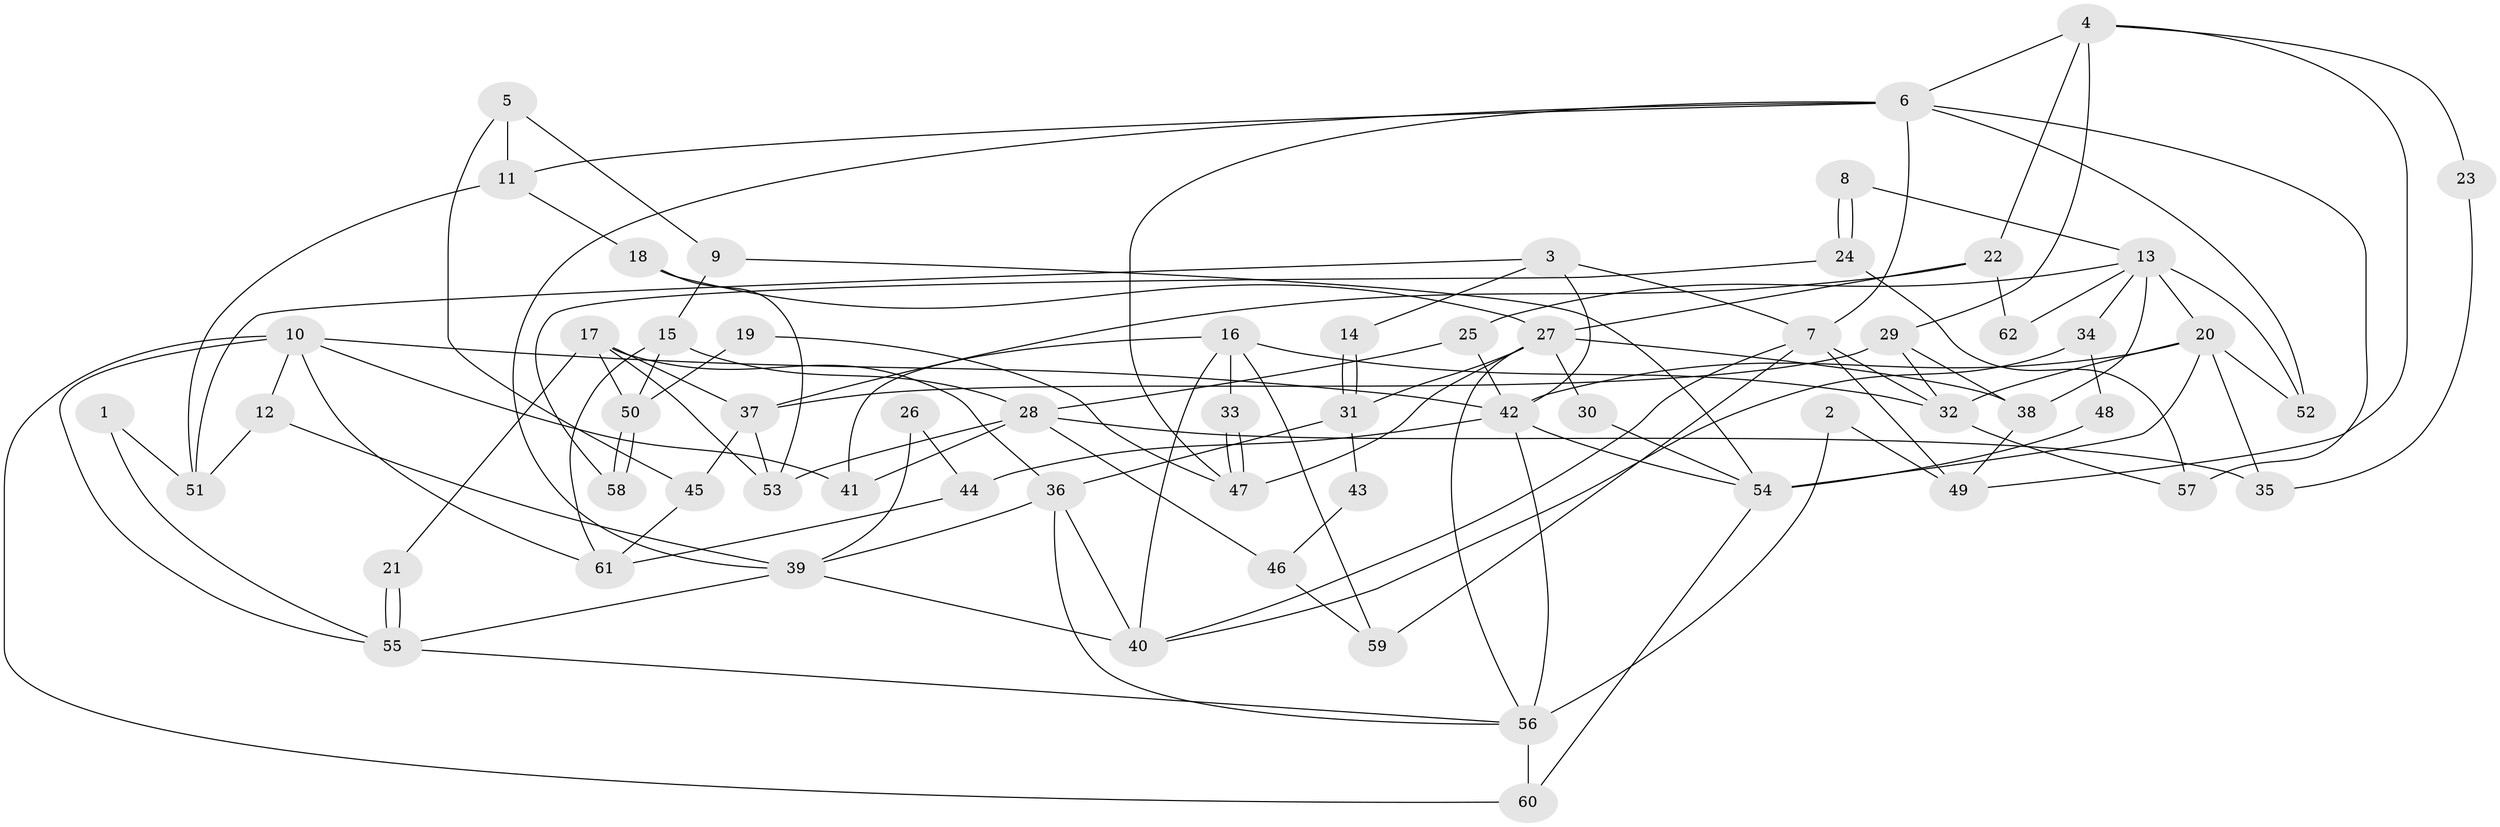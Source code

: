// coarse degree distribution, {3: 0.2, 7: 0.05, 5: 0.1, 4: 0.25, 9: 0.2, 8: 0.05, 6: 0.05, 11: 0.05, 10: 0.05}
// Generated by graph-tools (version 1.1) at 2025/37/03/04/25 23:37:06]
// undirected, 62 vertices, 124 edges
graph export_dot {
  node [color=gray90,style=filled];
  1;
  2;
  3;
  4;
  5;
  6;
  7;
  8;
  9;
  10;
  11;
  12;
  13;
  14;
  15;
  16;
  17;
  18;
  19;
  20;
  21;
  22;
  23;
  24;
  25;
  26;
  27;
  28;
  29;
  30;
  31;
  32;
  33;
  34;
  35;
  36;
  37;
  38;
  39;
  40;
  41;
  42;
  43;
  44;
  45;
  46;
  47;
  48;
  49;
  50;
  51;
  52;
  53;
  54;
  55;
  56;
  57;
  58;
  59;
  60;
  61;
  62;
  1 -- 51;
  1 -- 55;
  2 -- 49;
  2 -- 56;
  3 -- 42;
  3 -- 7;
  3 -- 14;
  3 -- 51;
  4 -- 29;
  4 -- 49;
  4 -- 6;
  4 -- 22;
  4 -- 23;
  5 -- 45;
  5 -- 9;
  5 -- 11;
  6 -- 11;
  6 -- 7;
  6 -- 39;
  6 -- 47;
  6 -- 52;
  6 -- 57;
  7 -- 40;
  7 -- 32;
  7 -- 49;
  7 -- 59;
  8 -- 13;
  8 -- 24;
  8 -- 24;
  9 -- 54;
  9 -- 15;
  10 -- 55;
  10 -- 42;
  10 -- 12;
  10 -- 41;
  10 -- 60;
  10 -- 61;
  11 -- 51;
  11 -- 18;
  12 -- 39;
  12 -- 51;
  13 -- 38;
  13 -- 52;
  13 -- 20;
  13 -- 25;
  13 -- 34;
  13 -- 62;
  14 -- 31;
  14 -- 31;
  15 -- 50;
  15 -- 28;
  15 -- 61;
  16 -- 40;
  16 -- 32;
  16 -- 33;
  16 -- 41;
  16 -- 59;
  17 -- 36;
  17 -- 53;
  17 -- 21;
  17 -- 37;
  17 -- 50;
  18 -- 53;
  18 -- 27;
  19 -- 50;
  19 -- 47;
  20 -- 42;
  20 -- 32;
  20 -- 35;
  20 -- 52;
  20 -- 54;
  21 -- 55;
  21 -- 55;
  22 -- 27;
  22 -- 37;
  22 -- 62;
  23 -- 35;
  24 -- 57;
  24 -- 58;
  25 -- 42;
  25 -- 28;
  26 -- 39;
  26 -- 44;
  27 -- 47;
  27 -- 30;
  27 -- 31;
  27 -- 38;
  27 -- 56;
  28 -- 41;
  28 -- 35;
  28 -- 46;
  28 -- 53;
  29 -- 37;
  29 -- 32;
  29 -- 38;
  30 -- 54;
  31 -- 36;
  31 -- 43;
  32 -- 57;
  33 -- 47;
  33 -- 47;
  34 -- 40;
  34 -- 48;
  36 -- 56;
  36 -- 39;
  36 -- 40;
  37 -- 45;
  37 -- 53;
  38 -- 49;
  39 -- 40;
  39 -- 55;
  42 -- 56;
  42 -- 54;
  42 -- 44;
  43 -- 46;
  44 -- 61;
  45 -- 61;
  46 -- 59;
  48 -- 54;
  50 -- 58;
  50 -- 58;
  54 -- 60;
  55 -- 56;
  56 -- 60;
}

